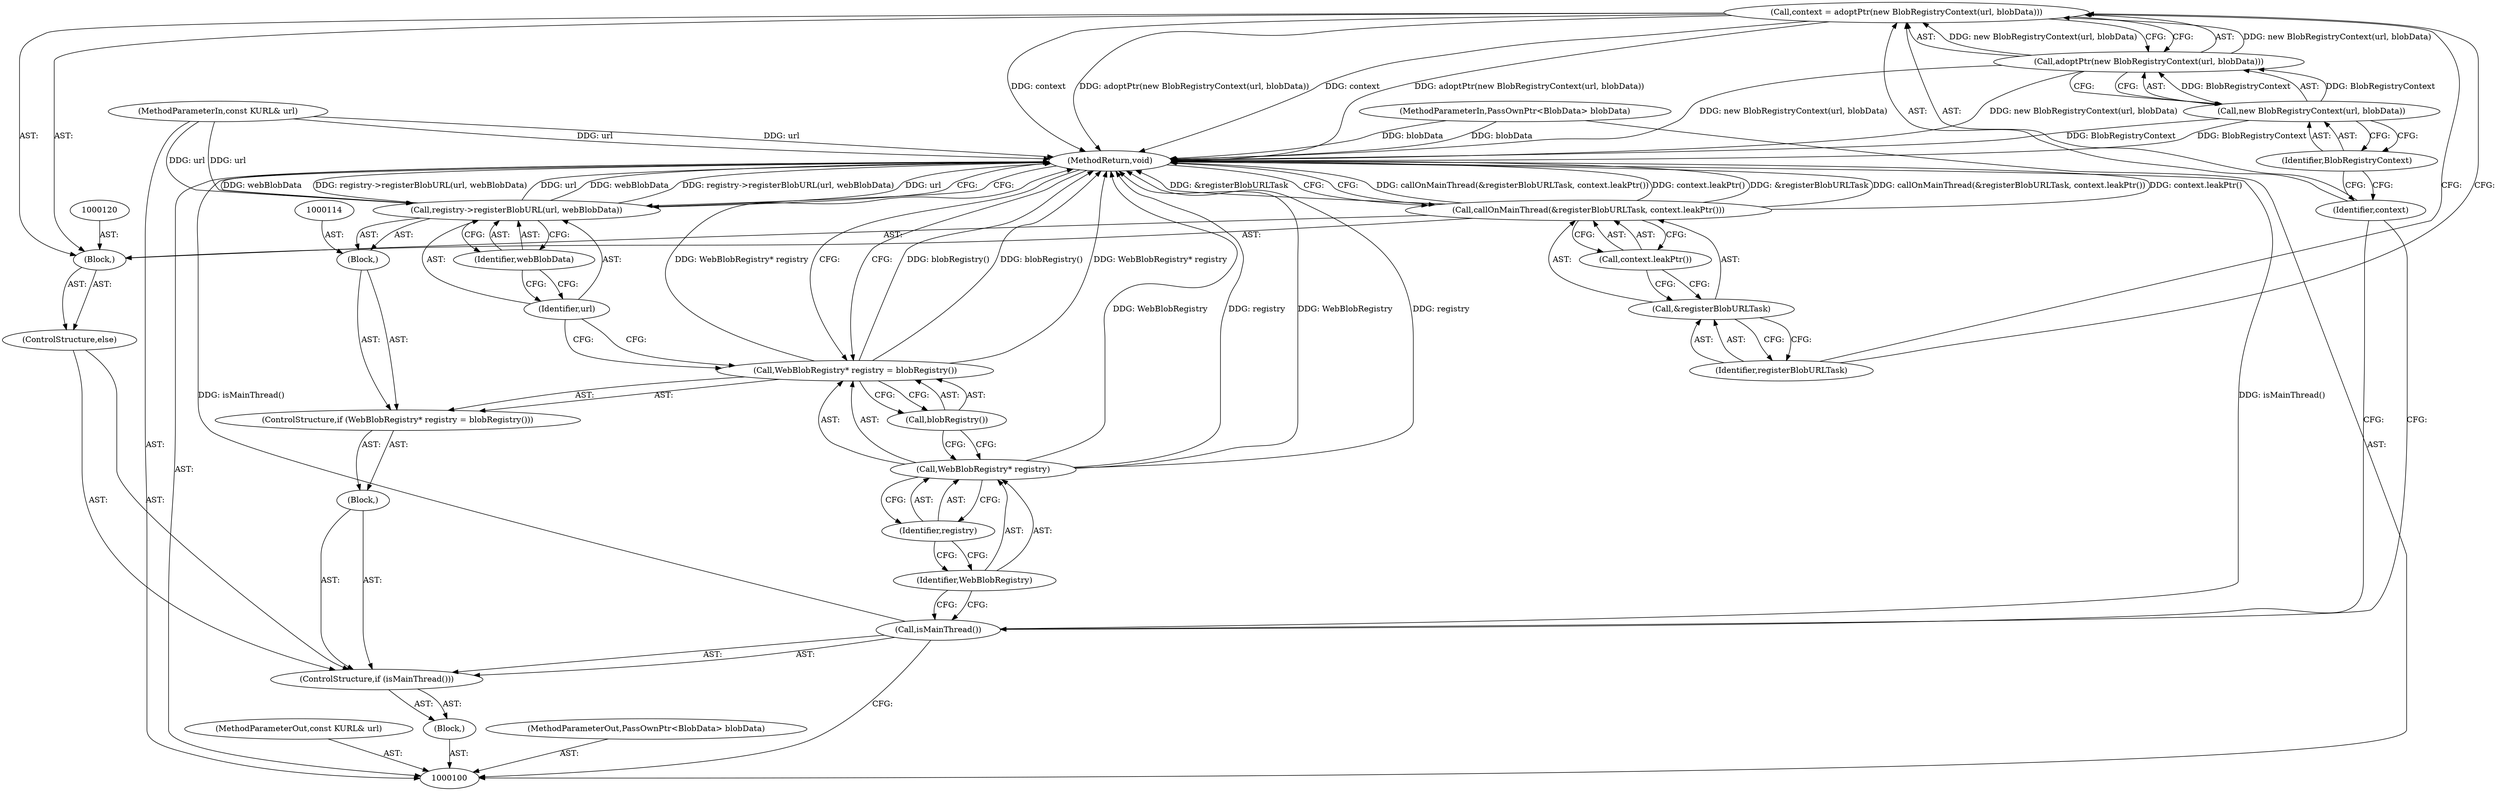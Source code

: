 digraph "0_Chrome_d0c31f0342cefc46a3b3d80359a9779d044d4c0d_9" {
"1000121" [label="(Call,context = adoptPtr(new BlobRegistryContext(url, blobData)))"];
"1000122" [label="(Identifier,context)"];
"1000123" [label="(Call,adoptPtr(new BlobRegistryContext(url, blobData)))"];
"1000124" [label="(Call,new BlobRegistryContext(url, blobData))"];
"1000125" [label="(Identifier,BlobRegistryContext)"];
"1000119" [label="(Block,)"];
"1000127" [label="(Call,&registerBlobURLTask)"];
"1000128" [label="(Identifier,registerBlobURLTask)"];
"1000129" [label="(Call,context.leakPtr())"];
"1000126" [label="(Call,callOnMainThread(&registerBlobURLTask, context.leakPtr()))"];
"1000130" [label="(MethodReturn,void)"];
"1000101" [label="(MethodParameterIn,const KURL& url)"];
"1000179" [label="(MethodParameterOut,const KURL& url)"];
"1000102" [label="(MethodParameterIn,PassOwnPtr<BlobData> blobData)"];
"1000180" [label="(MethodParameterOut,PassOwnPtr<BlobData> blobData)"];
"1000103" [label="(Block,)"];
"1000106" [label="(Block,)"];
"1000104" [label="(ControlStructure,if (isMainThread()))"];
"1000105" [label="(Call,isMainThread())"];
"1000108" [label="(Call,WebBlobRegistry* registry = blobRegistry())"];
"1000109" [label="(Call,WebBlobRegistry* registry)"];
"1000110" [label="(Identifier,WebBlobRegistry)"];
"1000111" [label="(Identifier,registry)"];
"1000112" [label="(Call,blobRegistry())"];
"1000107" [label="(ControlStructure,if (WebBlobRegistry* registry = blobRegistry()))"];
"1000113" [label="(Block,)"];
"1000115" [label="(Call,registry->registerBlobURL(url, webBlobData))"];
"1000116" [label="(Identifier,url)"];
"1000117" [label="(Identifier,webBlobData)"];
"1000118" [label="(ControlStructure,else)"];
"1000121" -> "1000119"  [label="AST: "];
"1000121" -> "1000123"  [label="CFG: "];
"1000122" -> "1000121"  [label="AST: "];
"1000123" -> "1000121"  [label="AST: "];
"1000128" -> "1000121"  [label="CFG: "];
"1000121" -> "1000130"  [label="DDG: adoptPtr(new BlobRegistryContext(url, blobData))"];
"1000121" -> "1000130"  [label="DDG: context"];
"1000123" -> "1000121"  [label="DDG: new BlobRegistryContext(url, blobData)"];
"1000122" -> "1000121"  [label="AST: "];
"1000122" -> "1000105"  [label="CFG: "];
"1000125" -> "1000122"  [label="CFG: "];
"1000123" -> "1000121"  [label="AST: "];
"1000123" -> "1000124"  [label="CFG: "];
"1000124" -> "1000123"  [label="AST: "];
"1000121" -> "1000123"  [label="CFG: "];
"1000123" -> "1000130"  [label="DDG: new BlobRegistryContext(url, blobData)"];
"1000123" -> "1000121"  [label="DDG: new BlobRegistryContext(url, blobData)"];
"1000124" -> "1000123"  [label="DDG: BlobRegistryContext"];
"1000124" -> "1000123"  [label="AST: "];
"1000124" -> "1000125"  [label="CFG: "];
"1000125" -> "1000124"  [label="AST: "];
"1000123" -> "1000124"  [label="CFG: "];
"1000124" -> "1000130"  [label="DDG: BlobRegistryContext"];
"1000124" -> "1000123"  [label="DDG: BlobRegistryContext"];
"1000125" -> "1000124"  [label="AST: "];
"1000125" -> "1000122"  [label="CFG: "];
"1000124" -> "1000125"  [label="CFG: "];
"1000119" -> "1000118"  [label="AST: "];
"1000120" -> "1000119"  [label="AST: "];
"1000121" -> "1000119"  [label="AST: "];
"1000126" -> "1000119"  [label="AST: "];
"1000127" -> "1000126"  [label="AST: "];
"1000127" -> "1000128"  [label="CFG: "];
"1000128" -> "1000127"  [label="AST: "];
"1000129" -> "1000127"  [label="CFG: "];
"1000128" -> "1000127"  [label="AST: "];
"1000128" -> "1000121"  [label="CFG: "];
"1000127" -> "1000128"  [label="CFG: "];
"1000129" -> "1000126"  [label="AST: "];
"1000129" -> "1000127"  [label="CFG: "];
"1000126" -> "1000129"  [label="CFG: "];
"1000126" -> "1000119"  [label="AST: "];
"1000126" -> "1000129"  [label="CFG: "];
"1000127" -> "1000126"  [label="AST: "];
"1000129" -> "1000126"  [label="AST: "];
"1000130" -> "1000126"  [label="CFG: "];
"1000126" -> "1000130"  [label="DDG: callOnMainThread(&registerBlobURLTask, context.leakPtr())"];
"1000126" -> "1000130"  [label="DDG: context.leakPtr()"];
"1000126" -> "1000130"  [label="DDG: &registerBlobURLTask"];
"1000130" -> "1000100"  [label="AST: "];
"1000130" -> "1000115"  [label="CFG: "];
"1000130" -> "1000108"  [label="CFG: "];
"1000130" -> "1000126"  [label="CFG: "];
"1000115" -> "1000130"  [label="DDG: webBlobData"];
"1000115" -> "1000130"  [label="DDG: registry->registerBlobURL(url, webBlobData)"];
"1000115" -> "1000130"  [label="DDG: url"];
"1000126" -> "1000130"  [label="DDG: callOnMainThread(&registerBlobURLTask, context.leakPtr())"];
"1000126" -> "1000130"  [label="DDG: context.leakPtr()"];
"1000126" -> "1000130"  [label="DDG: &registerBlobURLTask"];
"1000124" -> "1000130"  [label="DDG: BlobRegistryContext"];
"1000105" -> "1000130"  [label="DDG: isMainThread()"];
"1000121" -> "1000130"  [label="DDG: adoptPtr(new BlobRegistryContext(url, blobData))"];
"1000121" -> "1000130"  [label="DDG: context"];
"1000108" -> "1000130"  [label="DDG: WebBlobRegistry* registry"];
"1000108" -> "1000130"  [label="DDG: blobRegistry()"];
"1000123" -> "1000130"  [label="DDG: new BlobRegistryContext(url, blobData)"];
"1000102" -> "1000130"  [label="DDG: blobData"];
"1000101" -> "1000130"  [label="DDG: url"];
"1000109" -> "1000130"  [label="DDG: WebBlobRegistry"];
"1000109" -> "1000130"  [label="DDG: registry"];
"1000101" -> "1000100"  [label="AST: "];
"1000101" -> "1000130"  [label="DDG: url"];
"1000101" -> "1000115"  [label="DDG: url"];
"1000179" -> "1000100"  [label="AST: "];
"1000102" -> "1000100"  [label="AST: "];
"1000102" -> "1000130"  [label="DDG: blobData"];
"1000180" -> "1000100"  [label="AST: "];
"1000103" -> "1000100"  [label="AST: "];
"1000104" -> "1000103"  [label="AST: "];
"1000106" -> "1000104"  [label="AST: "];
"1000107" -> "1000106"  [label="AST: "];
"1000104" -> "1000103"  [label="AST: "];
"1000105" -> "1000104"  [label="AST: "];
"1000106" -> "1000104"  [label="AST: "];
"1000118" -> "1000104"  [label="AST: "];
"1000105" -> "1000104"  [label="AST: "];
"1000105" -> "1000100"  [label="CFG: "];
"1000110" -> "1000105"  [label="CFG: "];
"1000122" -> "1000105"  [label="CFG: "];
"1000105" -> "1000130"  [label="DDG: isMainThread()"];
"1000108" -> "1000107"  [label="AST: "];
"1000108" -> "1000112"  [label="CFG: "];
"1000109" -> "1000108"  [label="AST: "];
"1000112" -> "1000108"  [label="AST: "];
"1000116" -> "1000108"  [label="CFG: "];
"1000130" -> "1000108"  [label="CFG: "];
"1000108" -> "1000130"  [label="DDG: WebBlobRegistry* registry"];
"1000108" -> "1000130"  [label="DDG: blobRegistry()"];
"1000109" -> "1000108"  [label="AST: "];
"1000109" -> "1000111"  [label="CFG: "];
"1000110" -> "1000109"  [label="AST: "];
"1000111" -> "1000109"  [label="AST: "];
"1000112" -> "1000109"  [label="CFG: "];
"1000109" -> "1000130"  [label="DDG: WebBlobRegistry"];
"1000109" -> "1000130"  [label="DDG: registry"];
"1000110" -> "1000109"  [label="AST: "];
"1000110" -> "1000105"  [label="CFG: "];
"1000111" -> "1000110"  [label="CFG: "];
"1000111" -> "1000109"  [label="AST: "];
"1000111" -> "1000110"  [label="CFG: "];
"1000109" -> "1000111"  [label="CFG: "];
"1000112" -> "1000108"  [label="AST: "];
"1000112" -> "1000109"  [label="CFG: "];
"1000108" -> "1000112"  [label="CFG: "];
"1000107" -> "1000106"  [label="AST: "];
"1000108" -> "1000107"  [label="AST: "];
"1000113" -> "1000107"  [label="AST: "];
"1000113" -> "1000107"  [label="AST: "];
"1000114" -> "1000113"  [label="AST: "];
"1000115" -> "1000113"  [label="AST: "];
"1000115" -> "1000113"  [label="AST: "];
"1000115" -> "1000117"  [label="CFG: "];
"1000116" -> "1000115"  [label="AST: "];
"1000117" -> "1000115"  [label="AST: "];
"1000130" -> "1000115"  [label="CFG: "];
"1000115" -> "1000130"  [label="DDG: webBlobData"];
"1000115" -> "1000130"  [label="DDG: registry->registerBlobURL(url, webBlobData)"];
"1000115" -> "1000130"  [label="DDG: url"];
"1000101" -> "1000115"  [label="DDG: url"];
"1000116" -> "1000115"  [label="AST: "];
"1000116" -> "1000108"  [label="CFG: "];
"1000117" -> "1000116"  [label="CFG: "];
"1000117" -> "1000115"  [label="AST: "];
"1000117" -> "1000116"  [label="CFG: "];
"1000115" -> "1000117"  [label="CFG: "];
"1000118" -> "1000104"  [label="AST: "];
"1000119" -> "1000118"  [label="AST: "];
}
